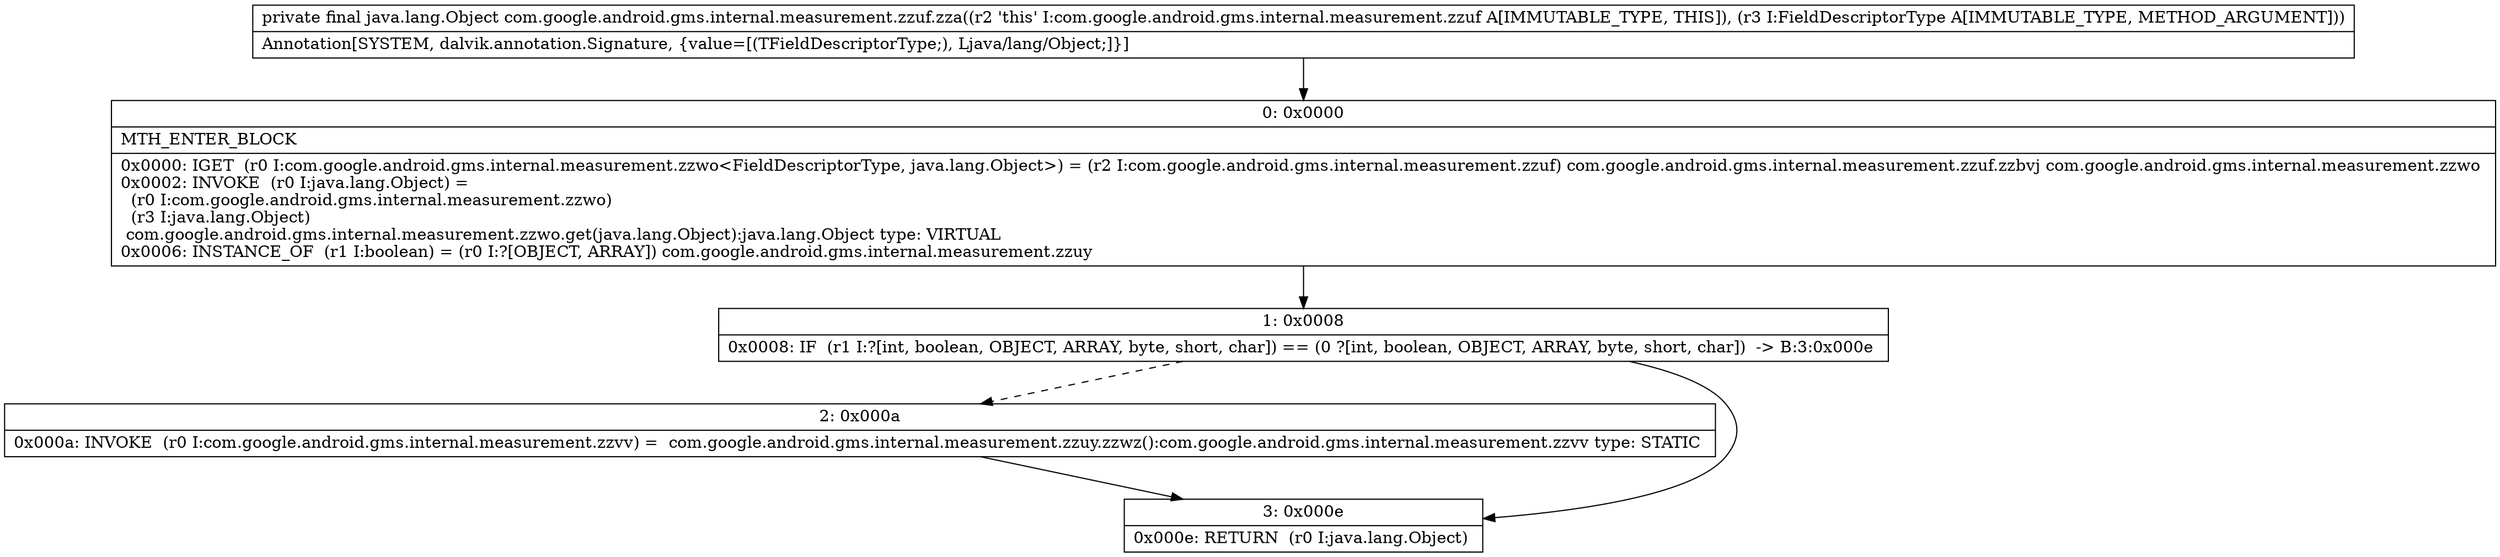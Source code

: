 digraph "CFG forcom.google.android.gms.internal.measurement.zzuf.zza(Lcom\/google\/android\/gms\/internal\/measurement\/zzuh;)Ljava\/lang\/Object;" {
Node_0 [shape=record,label="{0\:\ 0x0000|MTH_ENTER_BLOCK\l|0x0000: IGET  (r0 I:com.google.android.gms.internal.measurement.zzwo\<FieldDescriptorType, java.lang.Object\>) = (r2 I:com.google.android.gms.internal.measurement.zzuf) com.google.android.gms.internal.measurement.zzuf.zzbvj com.google.android.gms.internal.measurement.zzwo \l0x0002: INVOKE  (r0 I:java.lang.Object) = \l  (r0 I:com.google.android.gms.internal.measurement.zzwo)\l  (r3 I:java.lang.Object)\l com.google.android.gms.internal.measurement.zzwo.get(java.lang.Object):java.lang.Object type: VIRTUAL \l0x0006: INSTANCE_OF  (r1 I:boolean) = (r0 I:?[OBJECT, ARRAY]) com.google.android.gms.internal.measurement.zzuy \l}"];
Node_1 [shape=record,label="{1\:\ 0x0008|0x0008: IF  (r1 I:?[int, boolean, OBJECT, ARRAY, byte, short, char]) == (0 ?[int, boolean, OBJECT, ARRAY, byte, short, char])  \-\> B:3:0x000e \l}"];
Node_2 [shape=record,label="{2\:\ 0x000a|0x000a: INVOKE  (r0 I:com.google.android.gms.internal.measurement.zzvv) =  com.google.android.gms.internal.measurement.zzuy.zzwz():com.google.android.gms.internal.measurement.zzvv type: STATIC \l}"];
Node_3 [shape=record,label="{3\:\ 0x000e|0x000e: RETURN  (r0 I:java.lang.Object) \l}"];
MethodNode[shape=record,label="{private final java.lang.Object com.google.android.gms.internal.measurement.zzuf.zza((r2 'this' I:com.google.android.gms.internal.measurement.zzuf A[IMMUTABLE_TYPE, THIS]), (r3 I:FieldDescriptorType A[IMMUTABLE_TYPE, METHOD_ARGUMENT]))  | Annotation[SYSTEM, dalvik.annotation.Signature, \{value=[(TFieldDescriptorType;), Ljava\/lang\/Object;]\}]\l}"];
MethodNode -> Node_0;
Node_0 -> Node_1;
Node_1 -> Node_2[style=dashed];
Node_1 -> Node_3;
Node_2 -> Node_3;
}


